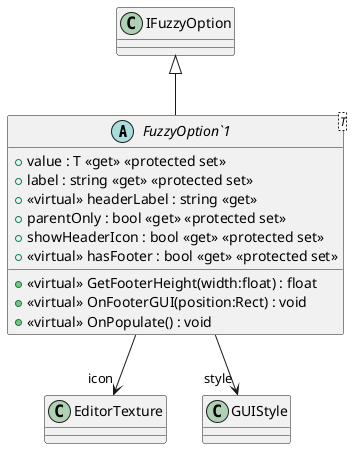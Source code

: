@startuml
abstract class "FuzzyOption`1"<T> {
    + value : T <<get>> <<protected set>>
    + label : string <<get>> <<protected set>>
    + <<virtual>> headerLabel : string <<get>>
    + parentOnly : bool <<get>> <<protected set>>
    + showHeaderIcon : bool <<get>> <<protected set>>
    + <<virtual>> hasFooter : bool <<get>> <<protected set>>
    + <<virtual>> GetFooterHeight(width:float) : float
    + <<virtual>> OnFooterGUI(position:Rect) : void
    + <<virtual>> OnPopulate() : void
}
IFuzzyOption <|-- "FuzzyOption`1"
"FuzzyOption`1" --> "icon" EditorTexture
"FuzzyOption`1" --> "style" GUIStyle
@enduml
